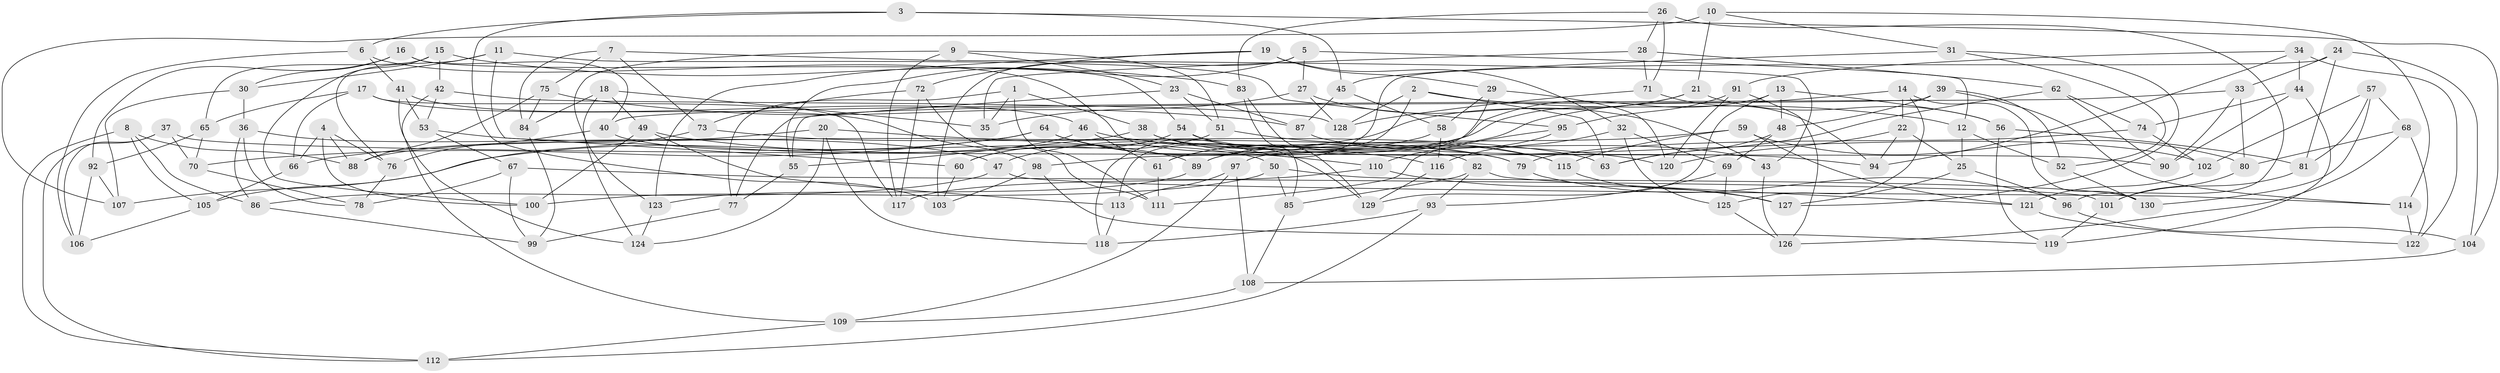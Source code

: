 // coarse degree distribution, {4: 0.8354430379746836, 12: 0.05063291139240506, 10: 0.0379746835443038, 11: 0.0379746835443038, 9: 0.0379746835443038}
// Generated by graph-tools (version 1.1) at 2025/53/03/04/25 22:53:57]
// undirected, 130 vertices, 260 edges
graph export_dot {
  node [color=gray90,style=filled];
  1;
  2;
  3;
  4;
  5;
  6;
  7;
  8;
  9;
  10;
  11;
  12;
  13;
  14;
  15;
  16;
  17;
  18;
  19;
  20;
  21;
  22;
  23;
  24;
  25;
  26;
  27;
  28;
  29;
  30;
  31;
  32;
  33;
  34;
  35;
  36;
  37;
  38;
  39;
  40;
  41;
  42;
  43;
  44;
  45;
  46;
  47;
  48;
  49;
  50;
  51;
  52;
  53;
  54;
  55;
  56;
  57;
  58;
  59;
  60;
  61;
  62;
  63;
  64;
  65;
  66;
  67;
  68;
  69;
  70;
  71;
  72;
  73;
  74;
  75;
  76;
  77;
  78;
  79;
  80;
  81;
  82;
  83;
  84;
  85;
  86;
  87;
  88;
  89;
  90;
  91;
  92;
  93;
  94;
  95;
  96;
  97;
  98;
  99;
  100;
  101;
  102;
  103;
  104;
  105;
  106;
  107;
  108;
  109;
  110;
  111;
  112;
  113;
  114;
  115;
  116;
  117;
  118;
  119;
  120;
  121;
  122;
  123;
  124;
  125;
  126;
  127;
  128;
  129;
  130;
  1 -- 35;
  1 -- 38;
  1 -- 111;
  1 -- 77;
  2 -- 128;
  2 -- 113;
  2 -- 63;
  2 -- 12;
  3 -- 6;
  3 -- 104;
  3 -- 45;
  3 -- 103;
  4 -- 100;
  4 -- 66;
  4 -- 76;
  4 -- 88;
  5 -- 103;
  5 -- 55;
  5 -- 27;
  5 -- 12;
  6 -- 106;
  6 -- 41;
  6 -- 82;
  7 -- 43;
  7 -- 75;
  7 -- 73;
  7 -- 84;
  8 -- 86;
  8 -- 88;
  8 -- 105;
  8 -- 112;
  9 -- 117;
  9 -- 123;
  9 -- 23;
  9 -- 51;
  10 -- 21;
  10 -- 31;
  10 -- 107;
  10 -- 114;
  11 -- 30;
  11 -- 76;
  11 -- 60;
  11 -- 95;
  12 -- 52;
  12 -- 25;
  13 -- 98;
  13 -- 129;
  13 -- 56;
  13 -- 48;
  14 -- 89;
  14 -- 22;
  14 -- 130;
  14 -- 125;
  15 -- 65;
  15 -- 100;
  15 -- 42;
  15 -- 83;
  16 -- 54;
  16 -- 30;
  16 -- 92;
  16 -- 40;
  17 -- 98;
  17 -- 65;
  17 -- 117;
  17 -- 66;
  18 -- 124;
  18 -- 49;
  18 -- 35;
  18 -- 84;
  19 -- 29;
  19 -- 72;
  19 -- 32;
  19 -- 123;
  20 -- 63;
  20 -- 124;
  20 -- 88;
  20 -- 118;
  21 -- 47;
  21 -- 56;
  21 -- 61;
  22 -- 120;
  22 -- 25;
  22 -- 94;
  23 -- 51;
  23 -- 87;
  23 -- 77;
  24 -- 81;
  24 -- 104;
  24 -- 118;
  24 -- 33;
  25 -- 96;
  25 -- 127;
  26 -- 28;
  26 -- 71;
  26 -- 96;
  26 -- 83;
  27 -- 35;
  27 -- 43;
  27 -- 128;
  28 -- 35;
  28 -- 62;
  28 -- 71;
  29 -- 120;
  29 -- 58;
  29 -- 97;
  30 -- 107;
  30 -- 36;
  31 -- 45;
  31 -- 52;
  31 -- 127;
  32 -- 116;
  32 -- 125;
  32 -- 69;
  33 -- 40;
  33 -- 80;
  33 -- 90;
  34 -- 122;
  34 -- 44;
  34 -- 94;
  34 -- 91;
  36 -- 47;
  36 -- 86;
  36 -- 78;
  37 -- 106;
  37 -- 90;
  37 -- 112;
  37 -- 70;
  38 -- 43;
  38 -- 66;
  38 -- 115;
  39 -- 48;
  39 -- 52;
  39 -- 114;
  39 -- 55;
  40 -- 76;
  40 -- 50;
  41 -- 46;
  41 -- 124;
  41 -- 53;
  42 -- 109;
  42 -- 53;
  42 -- 128;
  43 -- 126;
  44 -- 74;
  44 -- 90;
  44 -- 119;
  45 -- 87;
  45 -- 58;
  46 -- 120;
  46 -- 61;
  46 -- 55;
  47 -- 114;
  47 -- 86;
  48 -- 69;
  48 -- 63;
  49 -- 116;
  49 -- 100;
  49 -- 113;
  50 -- 100;
  50 -- 85;
  50 -- 130;
  51 -- 60;
  51 -- 115;
  52 -- 130;
  53 -- 67;
  53 -- 89;
  54 -- 60;
  54 -- 129;
  54 -- 102;
  55 -- 77;
  56 -- 119;
  56 -- 81;
  57 -- 102;
  57 -- 81;
  57 -- 68;
  57 -- 130;
  58 -- 116;
  58 -- 61;
  59 -- 89;
  59 -- 115;
  59 -- 80;
  59 -- 121;
  60 -- 103;
  61 -- 111;
  62 -- 90;
  62 -- 74;
  62 -- 63;
  64 -- 79;
  64 -- 70;
  64 -- 110;
  64 -- 107;
  65 -- 70;
  65 -- 92;
  66 -- 105;
  67 -- 78;
  67 -- 101;
  67 -- 99;
  68 -- 122;
  68 -- 80;
  68 -- 126;
  69 -- 125;
  69 -- 93;
  70 -- 78;
  71 -- 94;
  71 -- 128;
  72 -- 111;
  72 -- 73;
  72 -- 117;
  73 -- 105;
  73 -- 79;
  74 -- 102;
  74 -- 79;
  75 -- 84;
  75 -- 88;
  75 -- 87;
  76 -- 78;
  77 -- 99;
  79 -- 96;
  80 -- 101;
  81 -- 101;
  82 -- 85;
  82 -- 93;
  82 -- 121;
  83 -- 85;
  83 -- 129;
  84 -- 99;
  85 -- 108;
  86 -- 99;
  87 -- 94;
  89 -- 123;
  91 -- 126;
  91 -- 95;
  91 -- 120;
  92 -- 107;
  92 -- 106;
  93 -- 118;
  93 -- 112;
  95 -- 110;
  95 -- 111;
  96 -- 104;
  97 -- 108;
  97 -- 109;
  97 -- 113;
  98 -- 119;
  98 -- 103;
  101 -- 119;
  102 -- 121;
  104 -- 108;
  105 -- 106;
  108 -- 109;
  109 -- 112;
  110 -- 117;
  110 -- 127;
  113 -- 118;
  114 -- 122;
  115 -- 127;
  116 -- 129;
  121 -- 122;
  123 -- 124;
  125 -- 126;
}
